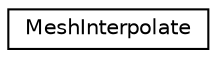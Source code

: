 digraph "Graphical Class Hierarchy"
{
 // LATEX_PDF_SIZE
  edge [fontname="Helvetica",fontsize="10",labelfontname="Helvetica",labelfontsize="10"];
  node [fontname="Helvetica",fontsize="10",shape=record];
  rankdir="LR";
  Node0 [label="MeshInterpolate",height=0.2,width=0.4,color="black", fillcolor="white", style="filled",URL="$classMeshInterpolate.html",tooltip=" "];
}
